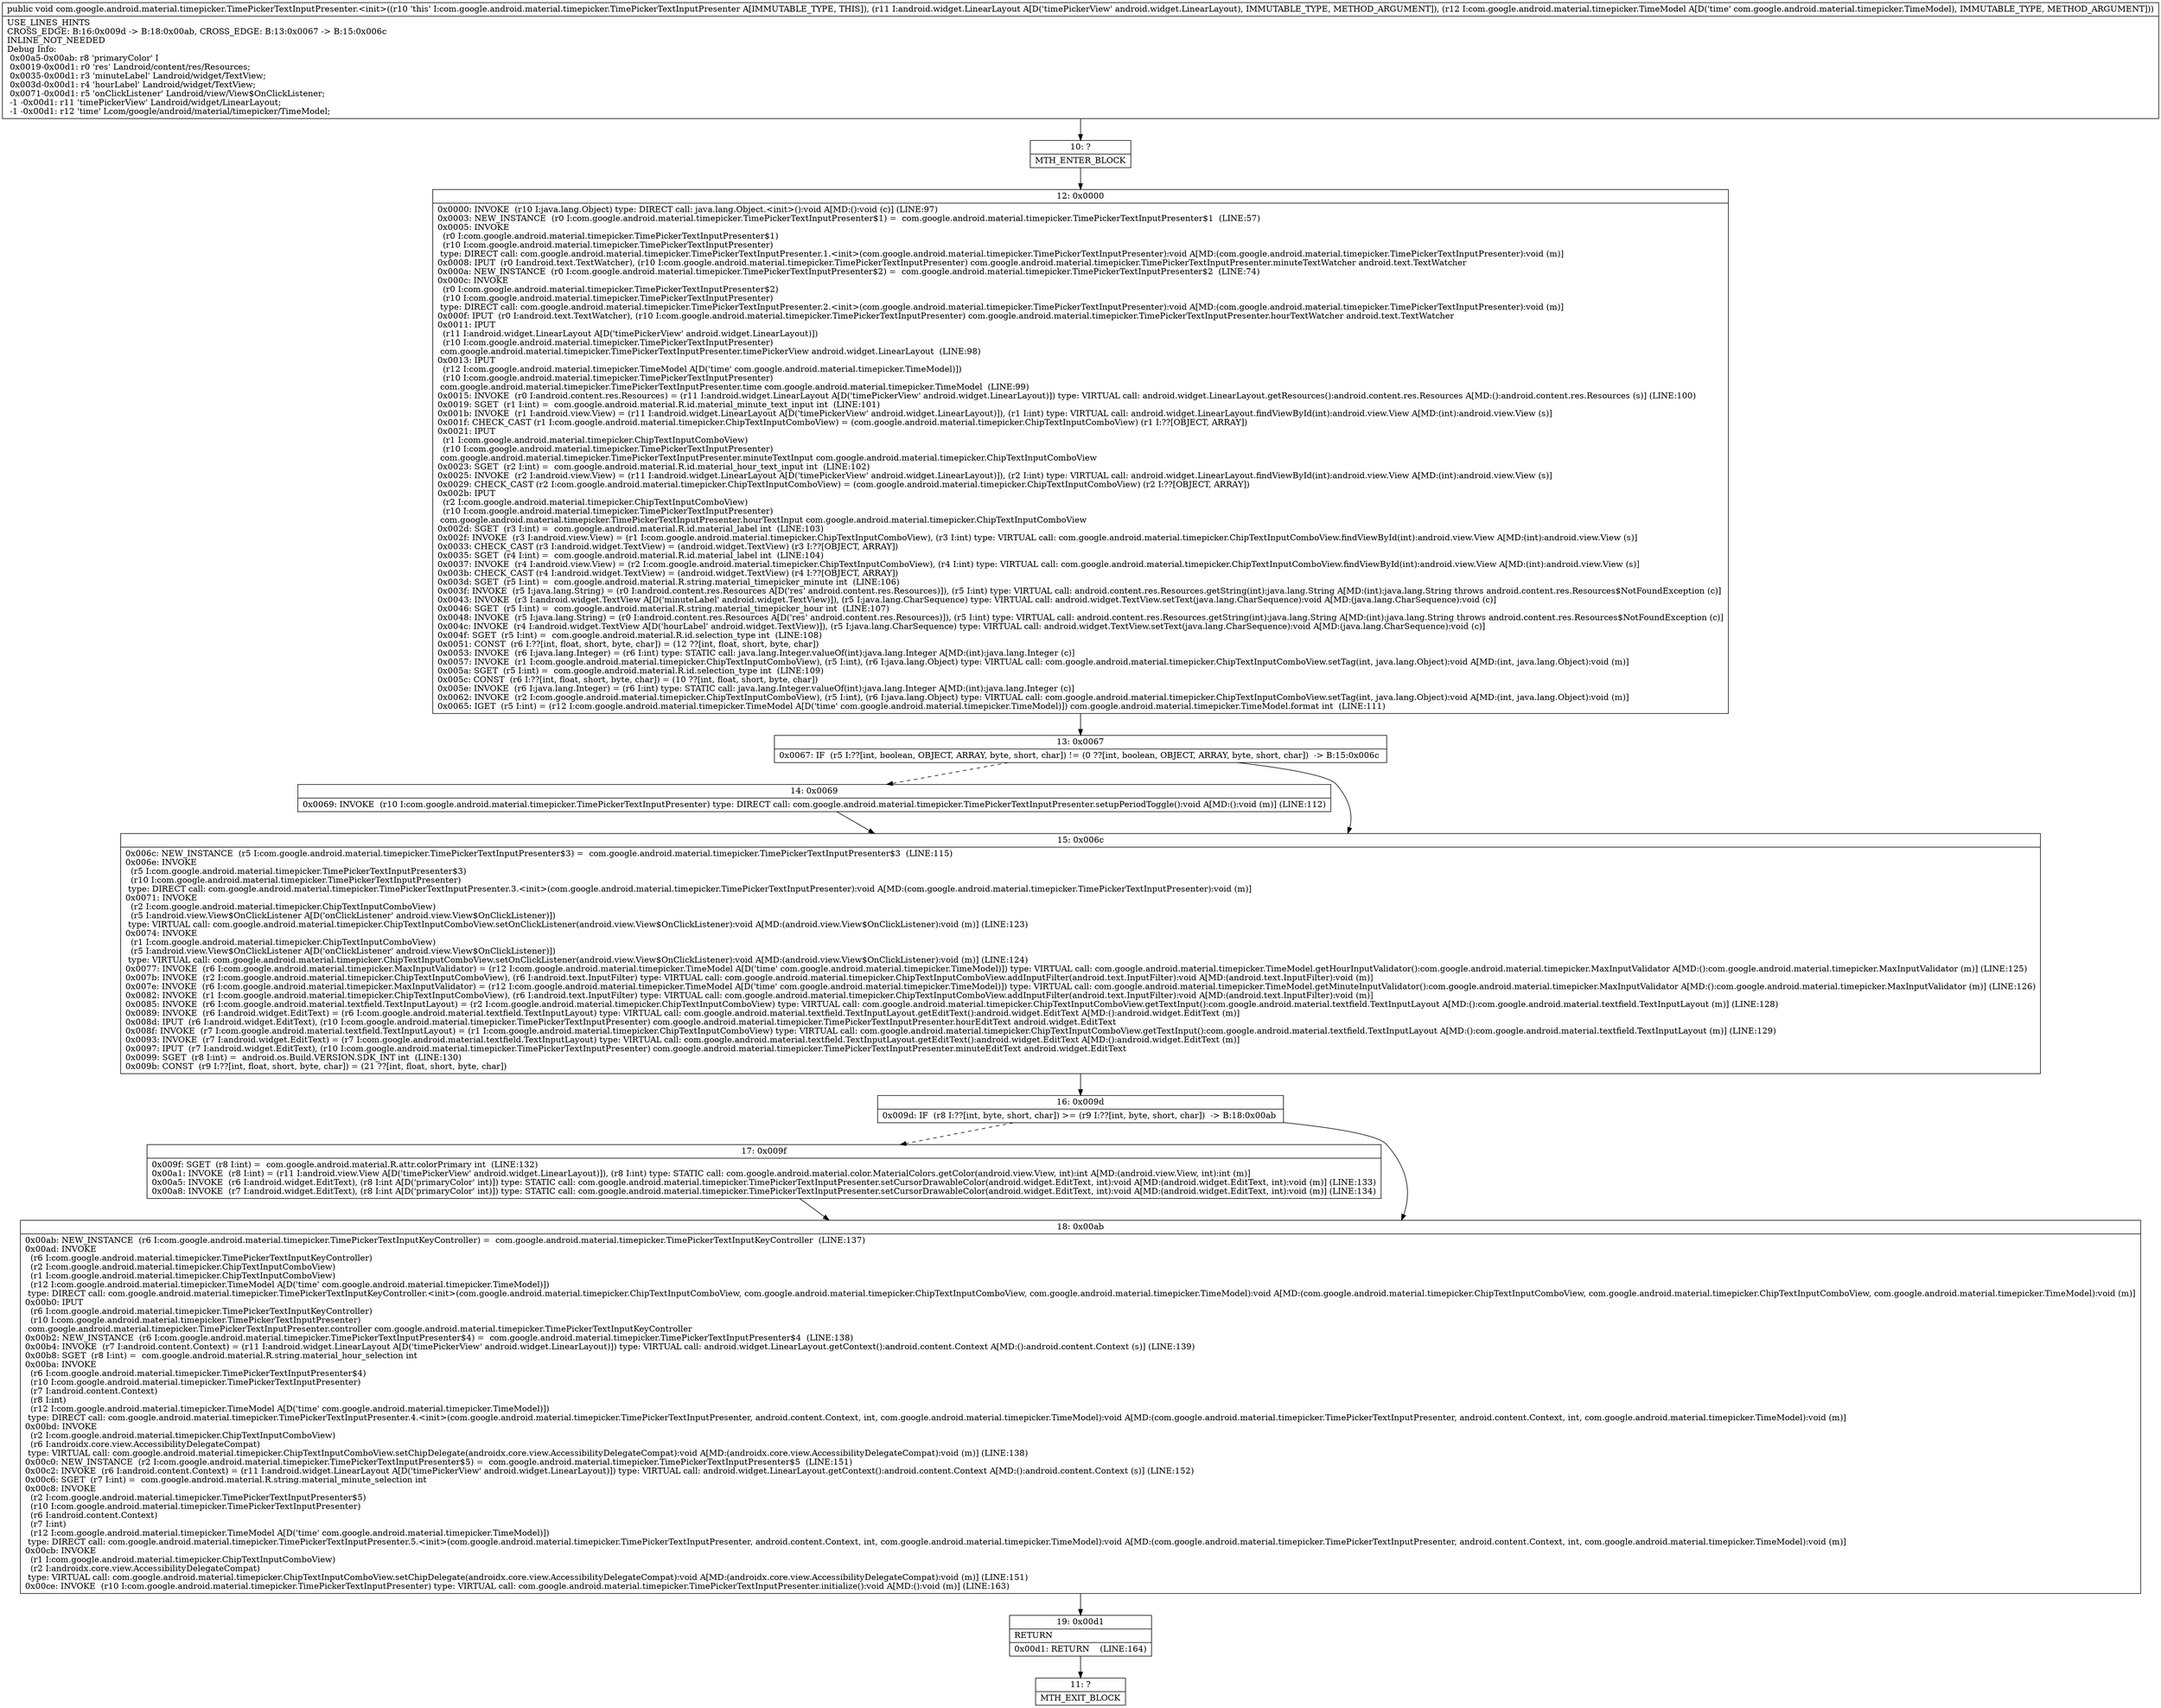 digraph "CFG forcom.google.android.material.timepicker.TimePickerTextInputPresenter.\<init\>(Landroid\/widget\/LinearLayout;Lcom\/google\/android\/material\/timepicker\/TimeModel;)V" {
Node_10 [shape=record,label="{10\:\ ?|MTH_ENTER_BLOCK\l}"];
Node_12 [shape=record,label="{12\:\ 0x0000|0x0000: INVOKE  (r10 I:java.lang.Object) type: DIRECT call: java.lang.Object.\<init\>():void A[MD:():void (c)] (LINE:97)\l0x0003: NEW_INSTANCE  (r0 I:com.google.android.material.timepicker.TimePickerTextInputPresenter$1) =  com.google.android.material.timepicker.TimePickerTextInputPresenter$1  (LINE:57)\l0x0005: INVOKE  \l  (r0 I:com.google.android.material.timepicker.TimePickerTextInputPresenter$1)\l  (r10 I:com.google.android.material.timepicker.TimePickerTextInputPresenter)\l type: DIRECT call: com.google.android.material.timepicker.TimePickerTextInputPresenter.1.\<init\>(com.google.android.material.timepicker.TimePickerTextInputPresenter):void A[MD:(com.google.android.material.timepicker.TimePickerTextInputPresenter):void (m)]\l0x0008: IPUT  (r0 I:android.text.TextWatcher), (r10 I:com.google.android.material.timepicker.TimePickerTextInputPresenter) com.google.android.material.timepicker.TimePickerTextInputPresenter.minuteTextWatcher android.text.TextWatcher \l0x000a: NEW_INSTANCE  (r0 I:com.google.android.material.timepicker.TimePickerTextInputPresenter$2) =  com.google.android.material.timepicker.TimePickerTextInputPresenter$2  (LINE:74)\l0x000c: INVOKE  \l  (r0 I:com.google.android.material.timepicker.TimePickerTextInputPresenter$2)\l  (r10 I:com.google.android.material.timepicker.TimePickerTextInputPresenter)\l type: DIRECT call: com.google.android.material.timepicker.TimePickerTextInputPresenter.2.\<init\>(com.google.android.material.timepicker.TimePickerTextInputPresenter):void A[MD:(com.google.android.material.timepicker.TimePickerTextInputPresenter):void (m)]\l0x000f: IPUT  (r0 I:android.text.TextWatcher), (r10 I:com.google.android.material.timepicker.TimePickerTextInputPresenter) com.google.android.material.timepicker.TimePickerTextInputPresenter.hourTextWatcher android.text.TextWatcher \l0x0011: IPUT  \l  (r11 I:android.widget.LinearLayout A[D('timePickerView' android.widget.LinearLayout)])\l  (r10 I:com.google.android.material.timepicker.TimePickerTextInputPresenter)\l com.google.android.material.timepicker.TimePickerTextInputPresenter.timePickerView android.widget.LinearLayout  (LINE:98)\l0x0013: IPUT  \l  (r12 I:com.google.android.material.timepicker.TimeModel A[D('time' com.google.android.material.timepicker.TimeModel)])\l  (r10 I:com.google.android.material.timepicker.TimePickerTextInputPresenter)\l com.google.android.material.timepicker.TimePickerTextInputPresenter.time com.google.android.material.timepicker.TimeModel  (LINE:99)\l0x0015: INVOKE  (r0 I:android.content.res.Resources) = (r11 I:android.widget.LinearLayout A[D('timePickerView' android.widget.LinearLayout)]) type: VIRTUAL call: android.widget.LinearLayout.getResources():android.content.res.Resources A[MD:():android.content.res.Resources (s)] (LINE:100)\l0x0019: SGET  (r1 I:int) =  com.google.android.material.R.id.material_minute_text_input int  (LINE:101)\l0x001b: INVOKE  (r1 I:android.view.View) = (r11 I:android.widget.LinearLayout A[D('timePickerView' android.widget.LinearLayout)]), (r1 I:int) type: VIRTUAL call: android.widget.LinearLayout.findViewById(int):android.view.View A[MD:(int):android.view.View (s)]\l0x001f: CHECK_CAST (r1 I:com.google.android.material.timepicker.ChipTextInputComboView) = (com.google.android.material.timepicker.ChipTextInputComboView) (r1 I:??[OBJECT, ARRAY]) \l0x0021: IPUT  \l  (r1 I:com.google.android.material.timepicker.ChipTextInputComboView)\l  (r10 I:com.google.android.material.timepicker.TimePickerTextInputPresenter)\l com.google.android.material.timepicker.TimePickerTextInputPresenter.minuteTextInput com.google.android.material.timepicker.ChipTextInputComboView \l0x0023: SGET  (r2 I:int) =  com.google.android.material.R.id.material_hour_text_input int  (LINE:102)\l0x0025: INVOKE  (r2 I:android.view.View) = (r11 I:android.widget.LinearLayout A[D('timePickerView' android.widget.LinearLayout)]), (r2 I:int) type: VIRTUAL call: android.widget.LinearLayout.findViewById(int):android.view.View A[MD:(int):android.view.View (s)]\l0x0029: CHECK_CAST (r2 I:com.google.android.material.timepicker.ChipTextInputComboView) = (com.google.android.material.timepicker.ChipTextInputComboView) (r2 I:??[OBJECT, ARRAY]) \l0x002b: IPUT  \l  (r2 I:com.google.android.material.timepicker.ChipTextInputComboView)\l  (r10 I:com.google.android.material.timepicker.TimePickerTextInputPresenter)\l com.google.android.material.timepicker.TimePickerTextInputPresenter.hourTextInput com.google.android.material.timepicker.ChipTextInputComboView \l0x002d: SGET  (r3 I:int) =  com.google.android.material.R.id.material_label int  (LINE:103)\l0x002f: INVOKE  (r3 I:android.view.View) = (r1 I:com.google.android.material.timepicker.ChipTextInputComboView), (r3 I:int) type: VIRTUAL call: com.google.android.material.timepicker.ChipTextInputComboView.findViewById(int):android.view.View A[MD:(int):android.view.View (s)]\l0x0033: CHECK_CAST (r3 I:android.widget.TextView) = (android.widget.TextView) (r3 I:??[OBJECT, ARRAY]) \l0x0035: SGET  (r4 I:int) =  com.google.android.material.R.id.material_label int  (LINE:104)\l0x0037: INVOKE  (r4 I:android.view.View) = (r2 I:com.google.android.material.timepicker.ChipTextInputComboView), (r4 I:int) type: VIRTUAL call: com.google.android.material.timepicker.ChipTextInputComboView.findViewById(int):android.view.View A[MD:(int):android.view.View (s)]\l0x003b: CHECK_CAST (r4 I:android.widget.TextView) = (android.widget.TextView) (r4 I:??[OBJECT, ARRAY]) \l0x003d: SGET  (r5 I:int) =  com.google.android.material.R.string.material_timepicker_minute int  (LINE:106)\l0x003f: INVOKE  (r5 I:java.lang.String) = (r0 I:android.content.res.Resources A[D('res' android.content.res.Resources)]), (r5 I:int) type: VIRTUAL call: android.content.res.Resources.getString(int):java.lang.String A[MD:(int):java.lang.String throws android.content.res.Resources$NotFoundException (c)]\l0x0043: INVOKE  (r3 I:android.widget.TextView A[D('minuteLabel' android.widget.TextView)]), (r5 I:java.lang.CharSequence) type: VIRTUAL call: android.widget.TextView.setText(java.lang.CharSequence):void A[MD:(java.lang.CharSequence):void (c)]\l0x0046: SGET  (r5 I:int) =  com.google.android.material.R.string.material_timepicker_hour int  (LINE:107)\l0x0048: INVOKE  (r5 I:java.lang.String) = (r0 I:android.content.res.Resources A[D('res' android.content.res.Resources)]), (r5 I:int) type: VIRTUAL call: android.content.res.Resources.getString(int):java.lang.String A[MD:(int):java.lang.String throws android.content.res.Resources$NotFoundException (c)]\l0x004c: INVOKE  (r4 I:android.widget.TextView A[D('hourLabel' android.widget.TextView)]), (r5 I:java.lang.CharSequence) type: VIRTUAL call: android.widget.TextView.setText(java.lang.CharSequence):void A[MD:(java.lang.CharSequence):void (c)]\l0x004f: SGET  (r5 I:int) =  com.google.android.material.R.id.selection_type int  (LINE:108)\l0x0051: CONST  (r6 I:??[int, float, short, byte, char]) = (12 ??[int, float, short, byte, char]) \l0x0053: INVOKE  (r6 I:java.lang.Integer) = (r6 I:int) type: STATIC call: java.lang.Integer.valueOf(int):java.lang.Integer A[MD:(int):java.lang.Integer (c)]\l0x0057: INVOKE  (r1 I:com.google.android.material.timepicker.ChipTextInputComboView), (r5 I:int), (r6 I:java.lang.Object) type: VIRTUAL call: com.google.android.material.timepicker.ChipTextInputComboView.setTag(int, java.lang.Object):void A[MD:(int, java.lang.Object):void (m)]\l0x005a: SGET  (r5 I:int) =  com.google.android.material.R.id.selection_type int  (LINE:109)\l0x005c: CONST  (r6 I:??[int, float, short, byte, char]) = (10 ??[int, float, short, byte, char]) \l0x005e: INVOKE  (r6 I:java.lang.Integer) = (r6 I:int) type: STATIC call: java.lang.Integer.valueOf(int):java.lang.Integer A[MD:(int):java.lang.Integer (c)]\l0x0062: INVOKE  (r2 I:com.google.android.material.timepicker.ChipTextInputComboView), (r5 I:int), (r6 I:java.lang.Object) type: VIRTUAL call: com.google.android.material.timepicker.ChipTextInputComboView.setTag(int, java.lang.Object):void A[MD:(int, java.lang.Object):void (m)]\l0x0065: IGET  (r5 I:int) = (r12 I:com.google.android.material.timepicker.TimeModel A[D('time' com.google.android.material.timepicker.TimeModel)]) com.google.android.material.timepicker.TimeModel.format int  (LINE:111)\l}"];
Node_13 [shape=record,label="{13\:\ 0x0067|0x0067: IF  (r5 I:??[int, boolean, OBJECT, ARRAY, byte, short, char]) != (0 ??[int, boolean, OBJECT, ARRAY, byte, short, char])  \-\> B:15:0x006c \l}"];
Node_14 [shape=record,label="{14\:\ 0x0069|0x0069: INVOKE  (r10 I:com.google.android.material.timepicker.TimePickerTextInputPresenter) type: DIRECT call: com.google.android.material.timepicker.TimePickerTextInputPresenter.setupPeriodToggle():void A[MD:():void (m)] (LINE:112)\l}"];
Node_15 [shape=record,label="{15\:\ 0x006c|0x006c: NEW_INSTANCE  (r5 I:com.google.android.material.timepicker.TimePickerTextInputPresenter$3) =  com.google.android.material.timepicker.TimePickerTextInputPresenter$3  (LINE:115)\l0x006e: INVOKE  \l  (r5 I:com.google.android.material.timepicker.TimePickerTextInputPresenter$3)\l  (r10 I:com.google.android.material.timepicker.TimePickerTextInputPresenter)\l type: DIRECT call: com.google.android.material.timepicker.TimePickerTextInputPresenter.3.\<init\>(com.google.android.material.timepicker.TimePickerTextInputPresenter):void A[MD:(com.google.android.material.timepicker.TimePickerTextInputPresenter):void (m)]\l0x0071: INVOKE  \l  (r2 I:com.google.android.material.timepicker.ChipTextInputComboView)\l  (r5 I:android.view.View$OnClickListener A[D('onClickListener' android.view.View$OnClickListener)])\l type: VIRTUAL call: com.google.android.material.timepicker.ChipTextInputComboView.setOnClickListener(android.view.View$OnClickListener):void A[MD:(android.view.View$OnClickListener):void (m)] (LINE:123)\l0x0074: INVOKE  \l  (r1 I:com.google.android.material.timepicker.ChipTextInputComboView)\l  (r5 I:android.view.View$OnClickListener A[D('onClickListener' android.view.View$OnClickListener)])\l type: VIRTUAL call: com.google.android.material.timepicker.ChipTextInputComboView.setOnClickListener(android.view.View$OnClickListener):void A[MD:(android.view.View$OnClickListener):void (m)] (LINE:124)\l0x0077: INVOKE  (r6 I:com.google.android.material.timepicker.MaxInputValidator) = (r12 I:com.google.android.material.timepicker.TimeModel A[D('time' com.google.android.material.timepicker.TimeModel)]) type: VIRTUAL call: com.google.android.material.timepicker.TimeModel.getHourInputValidator():com.google.android.material.timepicker.MaxInputValidator A[MD:():com.google.android.material.timepicker.MaxInputValidator (m)] (LINE:125)\l0x007b: INVOKE  (r2 I:com.google.android.material.timepicker.ChipTextInputComboView), (r6 I:android.text.InputFilter) type: VIRTUAL call: com.google.android.material.timepicker.ChipTextInputComboView.addInputFilter(android.text.InputFilter):void A[MD:(android.text.InputFilter):void (m)]\l0x007e: INVOKE  (r6 I:com.google.android.material.timepicker.MaxInputValidator) = (r12 I:com.google.android.material.timepicker.TimeModel A[D('time' com.google.android.material.timepicker.TimeModel)]) type: VIRTUAL call: com.google.android.material.timepicker.TimeModel.getMinuteInputValidator():com.google.android.material.timepicker.MaxInputValidator A[MD:():com.google.android.material.timepicker.MaxInputValidator (m)] (LINE:126)\l0x0082: INVOKE  (r1 I:com.google.android.material.timepicker.ChipTextInputComboView), (r6 I:android.text.InputFilter) type: VIRTUAL call: com.google.android.material.timepicker.ChipTextInputComboView.addInputFilter(android.text.InputFilter):void A[MD:(android.text.InputFilter):void (m)]\l0x0085: INVOKE  (r6 I:com.google.android.material.textfield.TextInputLayout) = (r2 I:com.google.android.material.timepicker.ChipTextInputComboView) type: VIRTUAL call: com.google.android.material.timepicker.ChipTextInputComboView.getTextInput():com.google.android.material.textfield.TextInputLayout A[MD:():com.google.android.material.textfield.TextInputLayout (m)] (LINE:128)\l0x0089: INVOKE  (r6 I:android.widget.EditText) = (r6 I:com.google.android.material.textfield.TextInputLayout) type: VIRTUAL call: com.google.android.material.textfield.TextInputLayout.getEditText():android.widget.EditText A[MD:():android.widget.EditText (m)]\l0x008d: IPUT  (r6 I:android.widget.EditText), (r10 I:com.google.android.material.timepicker.TimePickerTextInputPresenter) com.google.android.material.timepicker.TimePickerTextInputPresenter.hourEditText android.widget.EditText \l0x008f: INVOKE  (r7 I:com.google.android.material.textfield.TextInputLayout) = (r1 I:com.google.android.material.timepicker.ChipTextInputComboView) type: VIRTUAL call: com.google.android.material.timepicker.ChipTextInputComboView.getTextInput():com.google.android.material.textfield.TextInputLayout A[MD:():com.google.android.material.textfield.TextInputLayout (m)] (LINE:129)\l0x0093: INVOKE  (r7 I:android.widget.EditText) = (r7 I:com.google.android.material.textfield.TextInputLayout) type: VIRTUAL call: com.google.android.material.textfield.TextInputLayout.getEditText():android.widget.EditText A[MD:():android.widget.EditText (m)]\l0x0097: IPUT  (r7 I:android.widget.EditText), (r10 I:com.google.android.material.timepicker.TimePickerTextInputPresenter) com.google.android.material.timepicker.TimePickerTextInputPresenter.minuteEditText android.widget.EditText \l0x0099: SGET  (r8 I:int) =  android.os.Build.VERSION.SDK_INT int  (LINE:130)\l0x009b: CONST  (r9 I:??[int, float, short, byte, char]) = (21 ??[int, float, short, byte, char]) \l}"];
Node_16 [shape=record,label="{16\:\ 0x009d|0x009d: IF  (r8 I:??[int, byte, short, char]) \>= (r9 I:??[int, byte, short, char])  \-\> B:18:0x00ab \l}"];
Node_17 [shape=record,label="{17\:\ 0x009f|0x009f: SGET  (r8 I:int) =  com.google.android.material.R.attr.colorPrimary int  (LINE:132)\l0x00a1: INVOKE  (r8 I:int) = (r11 I:android.view.View A[D('timePickerView' android.widget.LinearLayout)]), (r8 I:int) type: STATIC call: com.google.android.material.color.MaterialColors.getColor(android.view.View, int):int A[MD:(android.view.View, int):int (m)]\l0x00a5: INVOKE  (r6 I:android.widget.EditText), (r8 I:int A[D('primaryColor' int)]) type: STATIC call: com.google.android.material.timepicker.TimePickerTextInputPresenter.setCursorDrawableColor(android.widget.EditText, int):void A[MD:(android.widget.EditText, int):void (m)] (LINE:133)\l0x00a8: INVOKE  (r7 I:android.widget.EditText), (r8 I:int A[D('primaryColor' int)]) type: STATIC call: com.google.android.material.timepicker.TimePickerTextInputPresenter.setCursorDrawableColor(android.widget.EditText, int):void A[MD:(android.widget.EditText, int):void (m)] (LINE:134)\l}"];
Node_18 [shape=record,label="{18\:\ 0x00ab|0x00ab: NEW_INSTANCE  (r6 I:com.google.android.material.timepicker.TimePickerTextInputKeyController) =  com.google.android.material.timepicker.TimePickerTextInputKeyController  (LINE:137)\l0x00ad: INVOKE  \l  (r6 I:com.google.android.material.timepicker.TimePickerTextInputKeyController)\l  (r2 I:com.google.android.material.timepicker.ChipTextInputComboView)\l  (r1 I:com.google.android.material.timepicker.ChipTextInputComboView)\l  (r12 I:com.google.android.material.timepicker.TimeModel A[D('time' com.google.android.material.timepicker.TimeModel)])\l type: DIRECT call: com.google.android.material.timepicker.TimePickerTextInputKeyController.\<init\>(com.google.android.material.timepicker.ChipTextInputComboView, com.google.android.material.timepicker.ChipTextInputComboView, com.google.android.material.timepicker.TimeModel):void A[MD:(com.google.android.material.timepicker.ChipTextInputComboView, com.google.android.material.timepicker.ChipTextInputComboView, com.google.android.material.timepicker.TimeModel):void (m)]\l0x00b0: IPUT  \l  (r6 I:com.google.android.material.timepicker.TimePickerTextInputKeyController)\l  (r10 I:com.google.android.material.timepicker.TimePickerTextInputPresenter)\l com.google.android.material.timepicker.TimePickerTextInputPresenter.controller com.google.android.material.timepicker.TimePickerTextInputKeyController \l0x00b2: NEW_INSTANCE  (r6 I:com.google.android.material.timepicker.TimePickerTextInputPresenter$4) =  com.google.android.material.timepicker.TimePickerTextInputPresenter$4  (LINE:138)\l0x00b4: INVOKE  (r7 I:android.content.Context) = (r11 I:android.widget.LinearLayout A[D('timePickerView' android.widget.LinearLayout)]) type: VIRTUAL call: android.widget.LinearLayout.getContext():android.content.Context A[MD:():android.content.Context (s)] (LINE:139)\l0x00b8: SGET  (r8 I:int) =  com.google.android.material.R.string.material_hour_selection int \l0x00ba: INVOKE  \l  (r6 I:com.google.android.material.timepicker.TimePickerTextInputPresenter$4)\l  (r10 I:com.google.android.material.timepicker.TimePickerTextInputPresenter)\l  (r7 I:android.content.Context)\l  (r8 I:int)\l  (r12 I:com.google.android.material.timepicker.TimeModel A[D('time' com.google.android.material.timepicker.TimeModel)])\l type: DIRECT call: com.google.android.material.timepicker.TimePickerTextInputPresenter.4.\<init\>(com.google.android.material.timepicker.TimePickerTextInputPresenter, android.content.Context, int, com.google.android.material.timepicker.TimeModel):void A[MD:(com.google.android.material.timepicker.TimePickerTextInputPresenter, android.content.Context, int, com.google.android.material.timepicker.TimeModel):void (m)]\l0x00bd: INVOKE  \l  (r2 I:com.google.android.material.timepicker.ChipTextInputComboView)\l  (r6 I:androidx.core.view.AccessibilityDelegateCompat)\l type: VIRTUAL call: com.google.android.material.timepicker.ChipTextInputComboView.setChipDelegate(androidx.core.view.AccessibilityDelegateCompat):void A[MD:(androidx.core.view.AccessibilityDelegateCompat):void (m)] (LINE:138)\l0x00c0: NEW_INSTANCE  (r2 I:com.google.android.material.timepicker.TimePickerTextInputPresenter$5) =  com.google.android.material.timepicker.TimePickerTextInputPresenter$5  (LINE:151)\l0x00c2: INVOKE  (r6 I:android.content.Context) = (r11 I:android.widget.LinearLayout A[D('timePickerView' android.widget.LinearLayout)]) type: VIRTUAL call: android.widget.LinearLayout.getContext():android.content.Context A[MD:():android.content.Context (s)] (LINE:152)\l0x00c6: SGET  (r7 I:int) =  com.google.android.material.R.string.material_minute_selection int \l0x00c8: INVOKE  \l  (r2 I:com.google.android.material.timepicker.TimePickerTextInputPresenter$5)\l  (r10 I:com.google.android.material.timepicker.TimePickerTextInputPresenter)\l  (r6 I:android.content.Context)\l  (r7 I:int)\l  (r12 I:com.google.android.material.timepicker.TimeModel A[D('time' com.google.android.material.timepicker.TimeModel)])\l type: DIRECT call: com.google.android.material.timepicker.TimePickerTextInputPresenter.5.\<init\>(com.google.android.material.timepicker.TimePickerTextInputPresenter, android.content.Context, int, com.google.android.material.timepicker.TimeModel):void A[MD:(com.google.android.material.timepicker.TimePickerTextInputPresenter, android.content.Context, int, com.google.android.material.timepicker.TimeModel):void (m)]\l0x00cb: INVOKE  \l  (r1 I:com.google.android.material.timepicker.ChipTextInputComboView)\l  (r2 I:androidx.core.view.AccessibilityDelegateCompat)\l type: VIRTUAL call: com.google.android.material.timepicker.ChipTextInputComboView.setChipDelegate(androidx.core.view.AccessibilityDelegateCompat):void A[MD:(androidx.core.view.AccessibilityDelegateCompat):void (m)] (LINE:151)\l0x00ce: INVOKE  (r10 I:com.google.android.material.timepicker.TimePickerTextInputPresenter) type: VIRTUAL call: com.google.android.material.timepicker.TimePickerTextInputPresenter.initialize():void A[MD:():void (m)] (LINE:163)\l}"];
Node_19 [shape=record,label="{19\:\ 0x00d1|RETURN\l|0x00d1: RETURN    (LINE:164)\l}"];
Node_11 [shape=record,label="{11\:\ ?|MTH_EXIT_BLOCK\l}"];
MethodNode[shape=record,label="{public void com.google.android.material.timepicker.TimePickerTextInputPresenter.\<init\>((r10 'this' I:com.google.android.material.timepicker.TimePickerTextInputPresenter A[IMMUTABLE_TYPE, THIS]), (r11 I:android.widget.LinearLayout A[D('timePickerView' android.widget.LinearLayout), IMMUTABLE_TYPE, METHOD_ARGUMENT]), (r12 I:com.google.android.material.timepicker.TimeModel A[D('time' com.google.android.material.timepicker.TimeModel), IMMUTABLE_TYPE, METHOD_ARGUMENT]))  | USE_LINES_HINTS\lCROSS_EDGE: B:16:0x009d \-\> B:18:0x00ab, CROSS_EDGE: B:13:0x0067 \-\> B:15:0x006c\lINLINE_NOT_NEEDED\lDebug Info:\l  0x00a5\-0x00ab: r8 'primaryColor' I\l  0x0019\-0x00d1: r0 'res' Landroid\/content\/res\/Resources;\l  0x0035\-0x00d1: r3 'minuteLabel' Landroid\/widget\/TextView;\l  0x003d\-0x00d1: r4 'hourLabel' Landroid\/widget\/TextView;\l  0x0071\-0x00d1: r5 'onClickListener' Landroid\/view\/View$OnClickListener;\l  \-1 \-0x00d1: r11 'timePickerView' Landroid\/widget\/LinearLayout;\l  \-1 \-0x00d1: r12 'time' Lcom\/google\/android\/material\/timepicker\/TimeModel;\l}"];
MethodNode -> Node_10;Node_10 -> Node_12;
Node_12 -> Node_13;
Node_13 -> Node_14[style=dashed];
Node_13 -> Node_15;
Node_14 -> Node_15;
Node_15 -> Node_16;
Node_16 -> Node_17[style=dashed];
Node_16 -> Node_18;
Node_17 -> Node_18;
Node_18 -> Node_19;
Node_19 -> Node_11;
}

